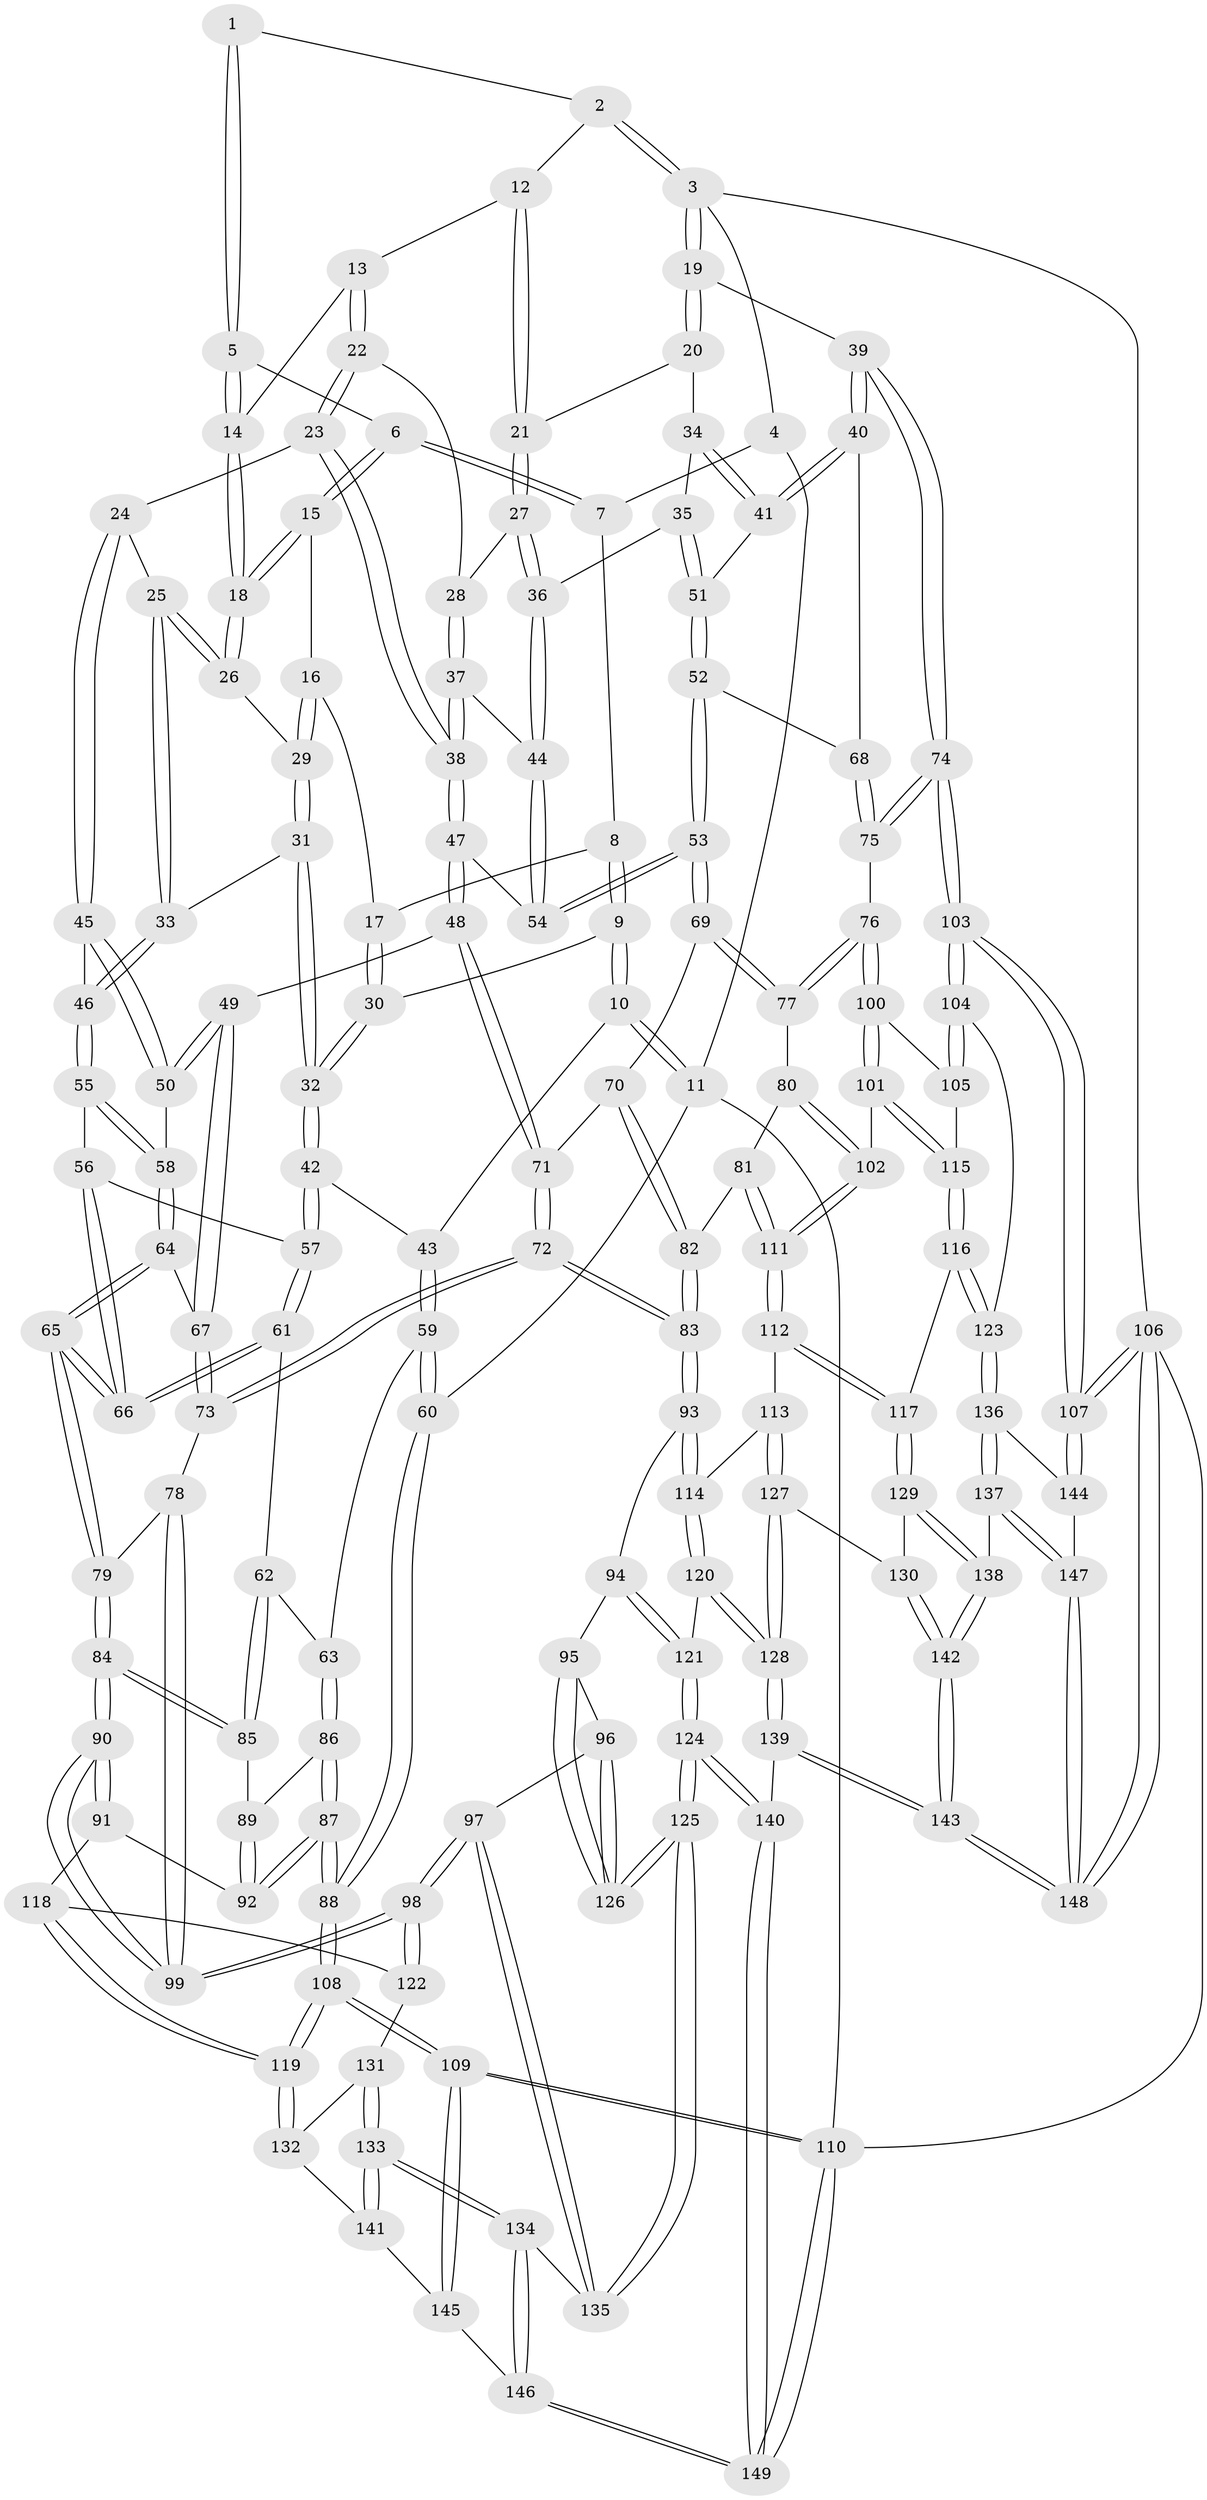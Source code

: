 // coarse degree distribution, {4: 0.6533333333333333, 5: 0.04, 3: 0.28, 6: 0.013333333333333334, 2: 0.013333333333333334}
// Generated by graph-tools (version 1.1) at 2025/38/03/04/25 23:38:25]
// undirected, 149 vertices, 369 edges
graph export_dot {
  node [color=gray90,style=filled];
  1 [pos="+0.3647573209369586+0"];
  2 [pos="+0.6443493819403412+0"];
  3 [pos="+1+0"];
  4 [pos="+0.14492806845256295+0"];
  5 [pos="+0.37704274127001824+0.040213419040158654"];
  6 [pos="+0.2860944924230764+0.08820891773391197"];
  7 [pos="+0.15279372063820928+0"];
  8 [pos="+0.11322773369677448+0.04815205986446283"];
  9 [pos="+0+0.1669019653167051"];
  10 [pos="+0+0.20080850362880867"];
  11 [pos="+0+0.21687552806287297"];
  12 [pos="+0.6299398334840663+0"];
  13 [pos="+0.4736895991250468+0.09874133003325984"];
  14 [pos="+0.43448284448203645+0.09508644387215455"];
  15 [pos="+0.282239847104469+0.11523289228907861"];
  16 [pos="+0.28051501918985033+0.11700519923189975"];
  17 [pos="+0.17361904613799345+0.14187264440073197"];
  18 [pos="+0.3690713060518672+0.16169757823278866"];
  19 [pos="+1+0"];
  20 [pos="+0.9014683927745509+0.15142665434482608"];
  21 [pos="+0.6938407303207511+0.14046637528540726"];
  22 [pos="+0.49628907244157017+0.21730794426398564"];
  23 [pos="+0.4815542853572317+0.2321377586557927"];
  24 [pos="+0.42429644514121617+0.2569675829145424"];
  25 [pos="+0.39333349551643026+0.23671285414410756"];
  26 [pos="+0.37025300684866363+0.18016853196625318"];
  27 [pos="+0.6823026667350663+0.17184332060871643"];
  28 [pos="+0.5327115267292607+0.21901454543750637"];
  29 [pos="+0.2716463342682634+0.21614379545155601"];
  30 [pos="+0.16877575766854006+0.17608109195779212"];
  31 [pos="+0.2505629875660223+0.2633434119980139"];
  32 [pos="+0.18081509579785307+0.27845467577840405"];
  33 [pos="+0.27405225038658354+0.2724873303257113"];
  34 [pos="+0.9003372030500526+0.19053804877296399"];
  35 [pos="+0.8330365827198708+0.29263298218906675"];
  36 [pos="+0.6892613699334682+0.2410178262303622"];
  37 [pos="+0.5712405571514949+0.29833135723660487"];
  38 [pos="+0.5435421711846761+0.3670517614462207"];
  39 [pos="+1+0.4400681891461418"];
  40 [pos="+1+0.3978565811277449"];
  41 [pos="+0.9863199714015441+0.3613803133266642"];
  42 [pos="+0.15082783157360202+0.3104435737477754"];
  43 [pos="+0.14865457778834174+0.3105178859646355"];
  44 [pos="+0.6876174256512294+0.2487278116558105"];
  45 [pos="+0.42205378517549164+0.2718316665566678"];
  46 [pos="+0.32053300460256534+0.3323324564743623"];
  47 [pos="+0.5434626504489581+0.4008266954242357"];
  48 [pos="+0.5368989187870605+0.41510247904479886"];
  49 [pos="+0.500235232248275+0.41181457130319016"];
  50 [pos="+0.4327574385587899+0.3586622604186186"];
  51 [pos="+0.835547385514141+0.37926794451712137"];
  52 [pos="+0.7752557624407207+0.43902985545893763"];
  53 [pos="+0.7699985659575612+0.440926994326125"];
  54 [pos="+0.6891114560663361+0.30951200704982323"];
  55 [pos="+0.33327335688083976+0.3837373212882932"];
  56 [pos="+0.24875143171698508+0.3941470208971506"];
  57 [pos="+0.1752113859823501+0.35788858329686235"];
  58 [pos="+0.3387022639097123+0.3882306870703036"];
  59 [pos="+0+0.4706486991384459"];
  60 [pos="+0+0.4493835960117775"];
  61 [pos="+0.17037160368650037+0.4370948417664158"];
  62 [pos="+0.08324798470745742+0.5228159890080075"];
  63 [pos="+0.07294328146120824+0.5221712960583171"];
  64 [pos="+0.34880277815949084+0.5093310085367009"];
  65 [pos="+0.2820688574804345+0.5546053396653674"];
  66 [pos="+0.2769990019846965+0.545994557368729"];
  67 [pos="+0.3764882682157376+0.5096474890152922"];
  68 [pos="+0.8776846937679698+0.48643187385591186"];
  69 [pos="+0.7416040631241225+0.4804256573215103"];
  70 [pos="+0.6969641556940732+0.48931753404235145"];
  71 [pos="+0.589642673175474+0.49409365792798854"];
  72 [pos="+0.5406982930540991+0.599228511083952"];
  73 [pos="+0.4897486807856188+0.5966773345234715"];
  74 [pos="+1+0.5612746072476913"];
  75 [pos="+0.9339658653025573+0.5768717104549499"];
  76 [pos="+0.850694932264941+0.6336731837635344"];
  77 [pos="+0.7706504132788242+0.5575067604031173"];
  78 [pos="+0.443622080448702+0.6301950976722669"];
  79 [pos="+0.27707511925753137+0.5655315488593532"];
  80 [pos="+0.7057029021404667+0.65140222520992"];
  81 [pos="+0.6607457317986941+0.6689600820215944"];
  82 [pos="+0.6602610269122642+0.668911956196148"];
  83 [pos="+0.5766590418932744+0.680457945586777"];
  84 [pos="+0.269016262834013+0.5792808063052427"];
  85 [pos="+0.19356218677226714+0.5902780128340435"];
  86 [pos="+0.03728094938758775+0.6669589769750176"];
  87 [pos="+0.0005338875942421021+0.7309291886770269"];
  88 [pos="+0+0.8862294153766689"];
  89 [pos="+0.18487781876450782+0.6024380805917479"];
  90 [pos="+0.32672956849665674+0.7486180497812018"];
  91 [pos="+0.17258375877501958+0.7490342990966109"];
  92 [pos="+0.13939492643359244+0.7257977935318702"];
  93 [pos="+0.5624562705576915+0.7350929627381568"];
  94 [pos="+0.5398096596104051+0.7578253946214552"];
  95 [pos="+0.5117710263849646+0.7728624433425308"];
  96 [pos="+0.34669114142399415+0.7662781931833479"];
  97 [pos="+0.3404454111848994+0.7647512714074004"];
  98 [pos="+0.3347250854589033+0.756612706585556"];
  99 [pos="+0.33467650387549+0.7565146080947226"];
  100 [pos="+0.8503893099532601+0.6383544441394168"];
  101 [pos="+0.7950800026634861+0.7017714135609132"];
  102 [pos="+0.7943403320047612+0.701894562216993"];
  103 [pos="+1+0.7572089921300237"];
  104 [pos="+1+0.7777852076287965"];
  105 [pos="+0.8992534896410131+0.6974803781963731"];
  106 [pos="+1+1"];
  107 [pos="+1+0.891746896379453"];
  108 [pos="+0+0.9911519387615791"];
  109 [pos="+0+1"];
  110 [pos="+0+1"];
  111 [pos="+0.728147277282542+0.7481933521547792"];
  112 [pos="+0.7179109551515683+0.787944046256065"];
  113 [pos="+0.6887250987515066+0.8099371333765618"];
  114 [pos="+0.6720501850828381+0.8058492841346082"];
  115 [pos="+0.8379570643421073+0.8029710258582794"];
  116 [pos="+0.8393175077410223+0.816688045841085"];
  117 [pos="+0.8290819781091395+0.8230805566300826"];
  118 [pos="+0.15805997475037578+0.8262173696184105"];
  119 [pos="+0.03998532813423631+0.8854293130669204"];
  120 [pos="+0.621260063823957+0.8628309363589659"];
  121 [pos="+0.5935913621591568+0.8677547115302626"];
  122 [pos="+0.18698326492894055+0.8454462410422242"];
  123 [pos="+0.9253271781943893+0.8370734287464369"];
  124 [pos="+0.5249877308108057+1"];
  125 [pos="+0.5121730552227861+1"];
  126 [pos="+0.4970730450626318+0.9612795843618691"];
  127 [pos="+0.7049371941704308+0.8738319041889818"];
  128 [pos="+0.6786078056534411+0.9239276314747494"];
  129 [pos="+0.8023973732686959+0.8729695736964753"];
  130 [pos="+0.7286290862152996+0.8765277497351343"];
  131 [pos="+0.19168576171150128+0.8585610701286898"];
  132 [pos="+0.16084933685514227+0.8924595648532474"];
  133 [pos="+0.2415929581952202+0.90930675883434"];
  134 [pos="+0.2817882930391535+0.9207148564316776"];
  135 [pos="+0.3088759196264342+0.9013488911195523"];
  136 [pos="+0.9170920931492383+0.8842923655391061"];
  137 [pos="+0.8987541120436006+0.9319207420859039"];
  138 [pos="+0.8069856933880386+0.9041019343462573"];
  139 [pos="+0.6058850858127699+1"];
  140 [pos="+0.5804153541838944+1"];
  141 [pos="+0.18873653128593143+0.9206321130020667"];
  142 [pos="+0.7843377211835008+0.9748632427766674"];
  143 [pos="+0.7219617320814087+1"];
  144 [pos="+0.9882594843098781+0.9482314905937101"];
  145 [pos="+0.1710245148432592+0.9375248409252558"];
  146 [pos="+0.24705706635418637+1"];
  147 [pos="+0.9022378011836301+0.9923754516228656"];
  148 [pos="+0.7933407083877478+1"];
  149 [pos="+0.1671186509938807+1"];
  1 -- 2;
  1 -- 5;
  1 -- 5;
  2 -- 3;
  2 -- 3;
  2 -- 12;
  3 -- 4;
  3 -- 19;
  3 -- 19;
  3 -- 106;
  4 -- 7;
  4 -- 11;
  5 -- 6;
  5 -- 14;
  5 -- 14;
  6 -- 7;
  6 -- 7;
  6 -- 15;
  6 -- 15;
  7 -- 8;
  8 -- 9;
  8 -- 9;
  8 -- 17;
  9 -- 10;
  9 -- 10;
  9 -- 30;
  10 -- 11;
  10 -- 11;
  10 -- 43;
  11 -- 60;
  11 -- 110;
  12 -- 13;
  12 -- 21;
  12 -- 21;
  13 -- 14;
  13 -- 22;
  13 -- 22;
  14 -- 18;
  14 -- 18;
  15 -- 16;
  15 -- 18;
  15 -- 18;
  16 -- 17;
  16 -- 29;
  16 -- 29;
  17 -- 30;
  17 -- 30;
  18 -- 26;
  18 -- 26;
  19 -- 20;
  19 -- 20;
  19 -- 39;
  20 -- 21;
  20 -- 34;
  21 -- 27;
  21 -- 27;
  22 -- 23;
  22 -- 23;
  22 -- 28;
  23 -- 24;
  23 -- 38;
  23 -- 38;
  24 -- 25;
  24 -- 45;
  24 -- 45;
  25 -- 26;
  25 -- 26;
  25 -- 33;
  25 -- 33;
  26 -- 29;
  27 -- 28;
  27 -- 36;
  27 -- 36;
  28 -- 37;
  28 -- 37;
  29 -- 31;
  29 -- 31;
  30 -- 32;
  30 -- 32;
  31 -- 32;
  31 -- 32;
  31 -- 33;
  32 -- 42;
  32 -- 42;
  33 -- 46;
  33 -- 46;
  34 -- 35;
  34 -- 41;
  34 -- 41;
  35 -- 36;
  35 -- 51;
  35 -- 51;
  36 -- 44;
  36 -- 44;
  37 -- 38;
  37 -- 38;
  37 -- 44;
  38 -- 47;
  38 -- 47;
  39 -- 40;
  39 -- 40;
  39 -- 74;
  39 -- 74;
  40 -- 41;
  40 -- 41;
  40 -- 68;
  41 -- 51;
  42 -- 43;
  42 -- 57;
  42 -- 57;
  43 -- 59;
  43 -- 59;
  44 -- 54;
  44 -- 54;
  45 -- 46;
  45 -- 50;
  45 -- 50;
  46 -- 55;
  46 -- 55;
  47 -- 48;
  47 -- 48;
  47 -- 54;
  48 -- 49;
  48 -- 71;
  48 -- 71;
  49 -- 50;
  49 -- 50;
  49 -- 67;
  49 -- 67;
  50 -- 58;
  51 -- 52;
  51 -- 52;
  52 -- 53;
  52 -- 53;
  52 -- 68;
  53 -- 54;
  53 -- 54;
  53 -- 69;
  53 -- 69;
  55 -- 56;
  55 -- 58;
  55 -- 58;
  56 -- 57;
  56 -- 66;
  56 -- 66;
  57 -- 61;
  57 -- 61;
  58 -- 64;
  58 -- 64;
  59 -- 60;
  59 -- 60;
  59 -- 63;
  60 -- 88;
  60 -- 88;
  61 -- 62;
  61 -- 66;
  61 -- 66;
  62 -- 63;
  62 -- 85;
  62 -- 85;
  63 -- 86;
  63 -- 86;
  64 -- 65;
  64 -- 65;
  64 -- 67;
  65 -- 66;
  65 -- 66;
  65 -- 79;
  65 -- 79;
  67 -- 73;
  67 -- 73;
  68 -- 75;
  68 -- 75;
  69 -- 70;
  69 -- 77;
  69 -- 77;
  70 -- 71;
  70 -- 82;
  70 -- 82;
  71 -- 72;
  71 -- 72;
  72 -- 73;
  72 -- 73;
  72 -- 83;
  72 -- 83;
  73 -- 78;
  74 -- 75;
  74 -- 75;
  74 -- 103;
  74 -- 103;
  75 -- 76;
  76 -- 77;
  76 -- 77;
  76 -- 100;
  76 -- 100;
  77 -- 80;
  78 -- 79;
  78 -- 99;
  78 -- 99;
  79 -- 84;
  79 -- 84;
  80 -- 81;
  80 -- 102;
  80 -- 102;
  81 -- 82;
  81 -- 111;
  81 -- 111;
  82 -- 83;
  82 -- 83;
  83 -- 93;
  83 -- 93;
  84 -- 85;
  84 -- 85;
  84 -- 90;
  84 -- 90;
  85 -- 89;
  86 -- 87;
  86 -- 87;
  86 -- 89;
  87 -- 88;
  87 -- 88;
  87 -- 92;
  87 -- 92;
  88 -- 108;
  88 -- 108;
  89 -- 92;
  89 -- 92;
  90 -- 91;
  90 -- 91;
  90 -- 99;
  90 -- 99;
  91 -- 92;
  91 -- 118;
  93 -- 94;
  93 -- 114;
  93 -- 114;
  94 -- 95;
  94 -- 121;
  94 -- 121;
  95 -- 96;
  95 -- 126;
  95 -- 126;
  96 -- 97;
  96 -- 126;
  96 -- 126;
  97 -- 98;
  97 -- 98;
  97 -- 135;
  97 -- 135;
  98 -- 99;
  98 -- 99;
  98 -- 122;
  98 -- 122;
  100 -- 101;
  100 -- 101;
  100 -- 105;
  101 -- 102;
  101 -- 115;
  101 -- 115;
  102 -- 111;
  102 -- 111;
  103 -- 104;
  103 -- 104;
  103 -- 107;
  103 -- 107;
  104 -- 105;
  104 -- 105;
  104 -- 123;
  105 -- 115;
  106 -- 107;
  106 -- 107;
  106 -- 148;
  106 -- 148;
  106 -- 110;
  107 -- 144;
  107 -- 144;
  108 -- 109;
  108 -- 109;
  108 -- 119;
  108 -- 119;
  109 -- 110;
  109 -- 110;
  109 -- 145;
  109 -- 145;
  110 -- 149;
  110 -- 149;
  111 -- 112;
  111 -- 112;
  112 -- 113;
  112 -- 117;
  112 -- 117;
  113 -- 114;
  113 -- 127;
  113 -- 127;
  114 -- 120;
  114 -- 120;
  115 -- 116;
  115 -- 116;
  116 -- 117;
  116 -- 123;
  116 -- 123;
  117 -- 129;
  117 -- 129;
  118 -- 119;
  118 -- 119;
  118 -- 122;
  119 -- 132;
  119 -- 132;
  120 -- 121;
  120 -- 128;
  120 -- 128;
  121 -- 124;
  121 -- 124;
  122 -- 131;
  123 -- 136;
  123 -- 136;
  124 -- 125;
  124 -- 125;
  124 -- 140;
  124 -- 140;
  125 -- 126;
  125 -- 126;
  125 -- 135;
  125 -- 135;
  127 -- 128;
  127 -- 128;
  127 -- 130;
  128 -- 139;
  128 -- 139;
  129 -- 130;
  129 -- 138;
  129 -- 138;
  130 -- 142;
  130 -- 142;
  131 -- 132;
  131 -- 133;
  131 -- 133;
  132 -- 141;
  133 -- 134;
  133 -- 134;
  133 -- 141;
  133 -- 141;
  134 -- 135;
  134 -- 146;
  134 -- 146;
  136 -- 137;
  136 -- 137;
  136 -- 144;
  137 -- 138;
  137 -- 147;
  137 -- 147;
  138 -- 142;
  138 -- 142;
  139 -- 140;
  139 -- 143;
  139 -- 143;
  140 -- 149;
  140 -- 149;
  141 -- 145;
  142 -- 143;
  142 -- 143;
  143 -- 148;
  143 -- 148;
  144 -- 147;
  145 -- 146;
  146 -- 149;
  146 -- 149;
  147 -- 148;
  147 -- 148;
}
